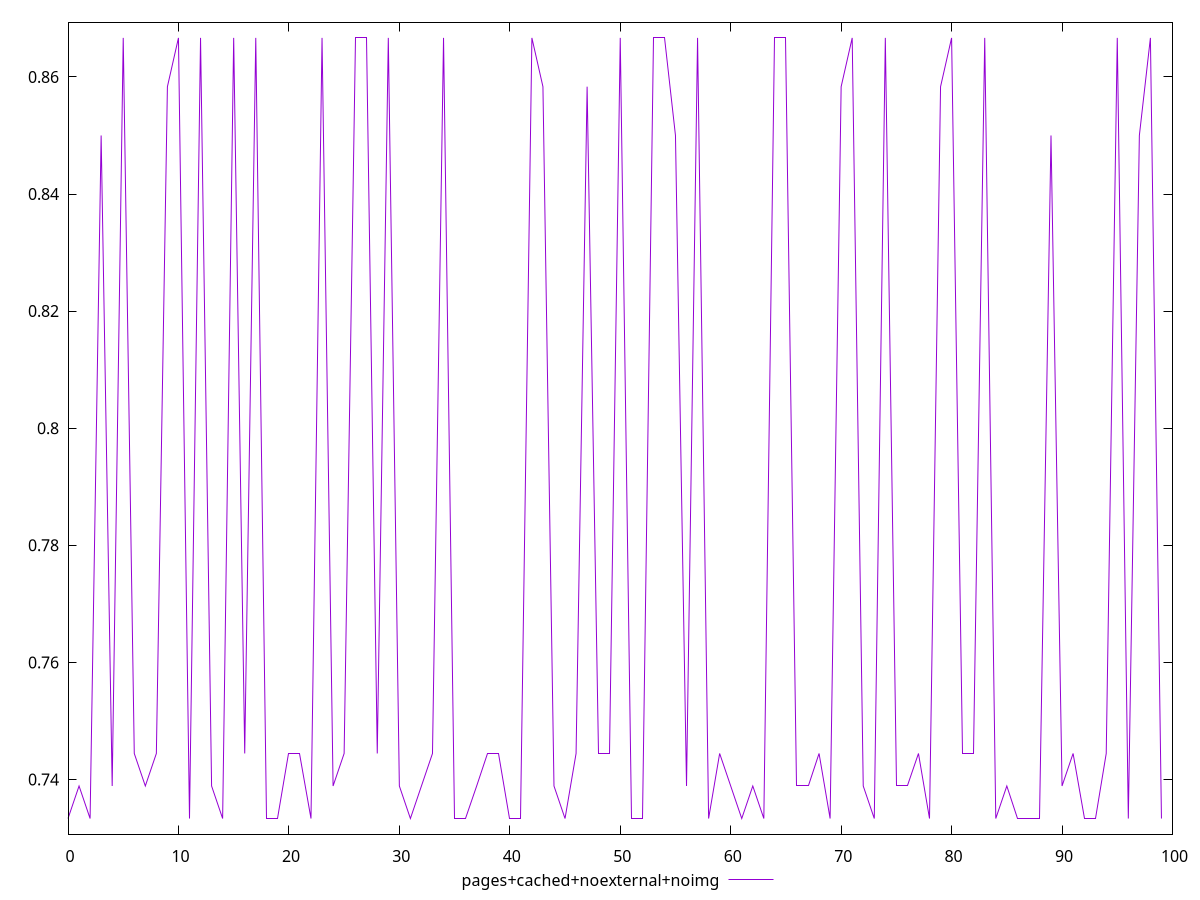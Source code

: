 $_pagesCachedNoexternalNoimg <<EOF
0.7333333333333333
0.7388888888888889
0.7333333333333333
0.85
0.7388888888888889
0.8666666666666667
0.7444444444444445
0.7388888888888889
0.7444444444444445
0.8583333333333334
0.8666666666666667
0.7333333333333333
0.8666666666666667
0.7388888888888889
0.7333333333333333
0.8666666666666667
0.7444444444444445
0.8666666666666667
0.7333333333333333
0.7333333333333333
0.7444444444444445
0.7444444444444445
0.7333333333333333
0.8666666666666667
0.7388888888888889
0.7444444444444445
0.8666666666666667
0.8666666666666667
0.7444444444444445
0.8666666666666667
0.7388888888888889
0.7333333333333333
0.7388888888888889
0.7444444444444445
0.8666666666666667
0.7333333333333333
0.7333333333333333
0.7388888888888889
0.7444444444444445
0.7444444444444445
0.7333333333333333
0.7333333333333333
0.8666666666666667
0.8583333333333334
0.7388888888888889
0.7333333333333333
0.7444444444444445
0.8583333333333334
0.7444444444444445
0.7444444444444445
0.8666666666666667
0.7333333333333333
0.7333333333333333
0.8666666666666667
0.8666666666666667
0.85
0.7388888888888889
0.8666666666666667
0.7333333333333333
0.7444444444444445
0.7388888888888889
0.7333333333333333
0.7388888888888889
0.7333333333333333
0.8666666666666667
0.8666666666666667
0.7388888888888889
0.7388888888888889
0.7444444444444445
0.7333333333333333
0.8583333333333334
0.8666666666666667
0.7388888888888889
0.7333333333333333
0.8666666666666667
0.7388888888888889
0.7388888888888889
0.7444444444444445
0.7333333333333333
0.8583333333333334
0.8666666666666667
0.7444444444444445
0.7444444444444445
0.8666666666666667
0.7333333333333333
0.7388888888888889
0.7333333333333333
0.7333333333333333
0.7333333333333333
0.85
0.7388888888888889
0.7444444444444445
0.7333333333333333
0.7333333333333333
0.7444444444444445
0.8666666666666667
0.7333333333333333
0.85
0.8666666666666667
0.7333333333333333
EOF
set key outside below
set terminal pngcairo
set output "report_00006_2020-11-02T20-21-41.718Z/uses-http2/pages+cached+noexternal+noimg//score.png"
set yrange [0.7306666666666666:0.8693333333333334]
plot $_pagesCachedNoexternalNoimg title "pages+cached+noexternal+noimg" with line ,